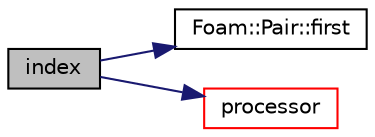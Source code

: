 digraph "index"
{
  bgcolor="transparent";
  edge [fontname="Helvetica",fontsize="10",labelfontname="Helvetica",labelfontsize="10"];
  node [fontname="Helvetica",fontsize="10",shape=record];
  rankdir="LR";
  Node1 [label="index",height=0.2,width=0.4,color="black", fillcolor="grey75", style="filled", fontcolor="black"];
  Node1 -> Node2 [color="midnightblue",fontsize="10",style="solid",fontname="Helvetica"];
  Node2 [label="Foam::Pair::first",height=0.2,width=0.4,color="black",URL="$a01797.html#a69ef5dddb2067ac3fb125632597a61b9",tooltip="Return first. "];
  Node1 -> Node3 [color="midnightblue",fontsize="10",style="solid",fontname="Helvetica"];
  Node3 [label="processor",height=0.2,width=0.4,color="red",URL="$a00944.html#a733cc3d1c9c5b5aa291c9deb2d695573",tooltip="Which processor does this come from? "];
}
